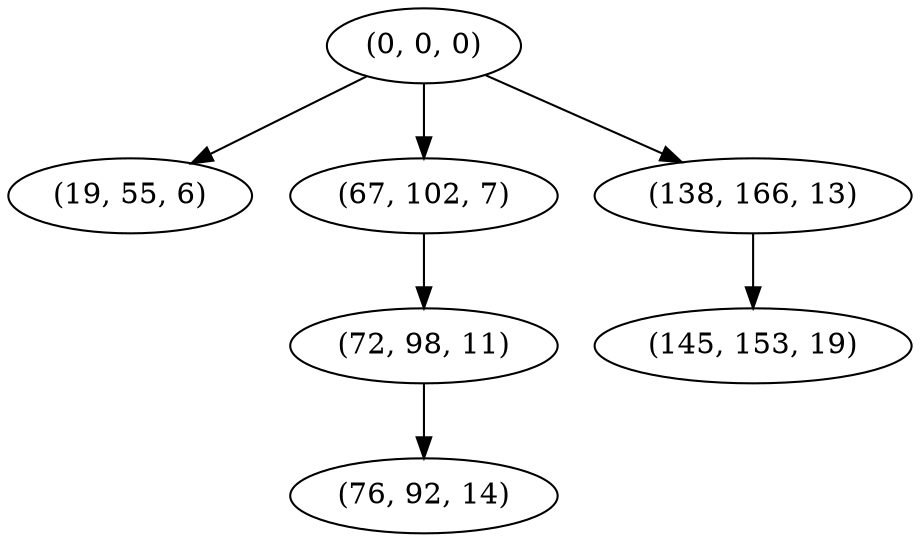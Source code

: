 digraph tree {
    "(0, 0, 0)";
    "(19, 55, 6)";
    "(67, 102, 7)";
    "(72, 98, 11)";
    "(76, 92, 14)";
    "(138, 166, 13)";
    "(145, 153, 19)";
    "(0, 0, 0)" -> "(19, 55, 6)";
    "(0, 0, 0)" -> "(67, 102, 7)";
    "(0, 0, 0)" -> "(138, 166, 13)";
    "(67, 102, 7)" -> "(72, 98, 11)";
    "(72, 98, 11)" -> "(76, 92, 14)";
    "(138, 166, 13)" -> "(145, 153, 19)";
}
